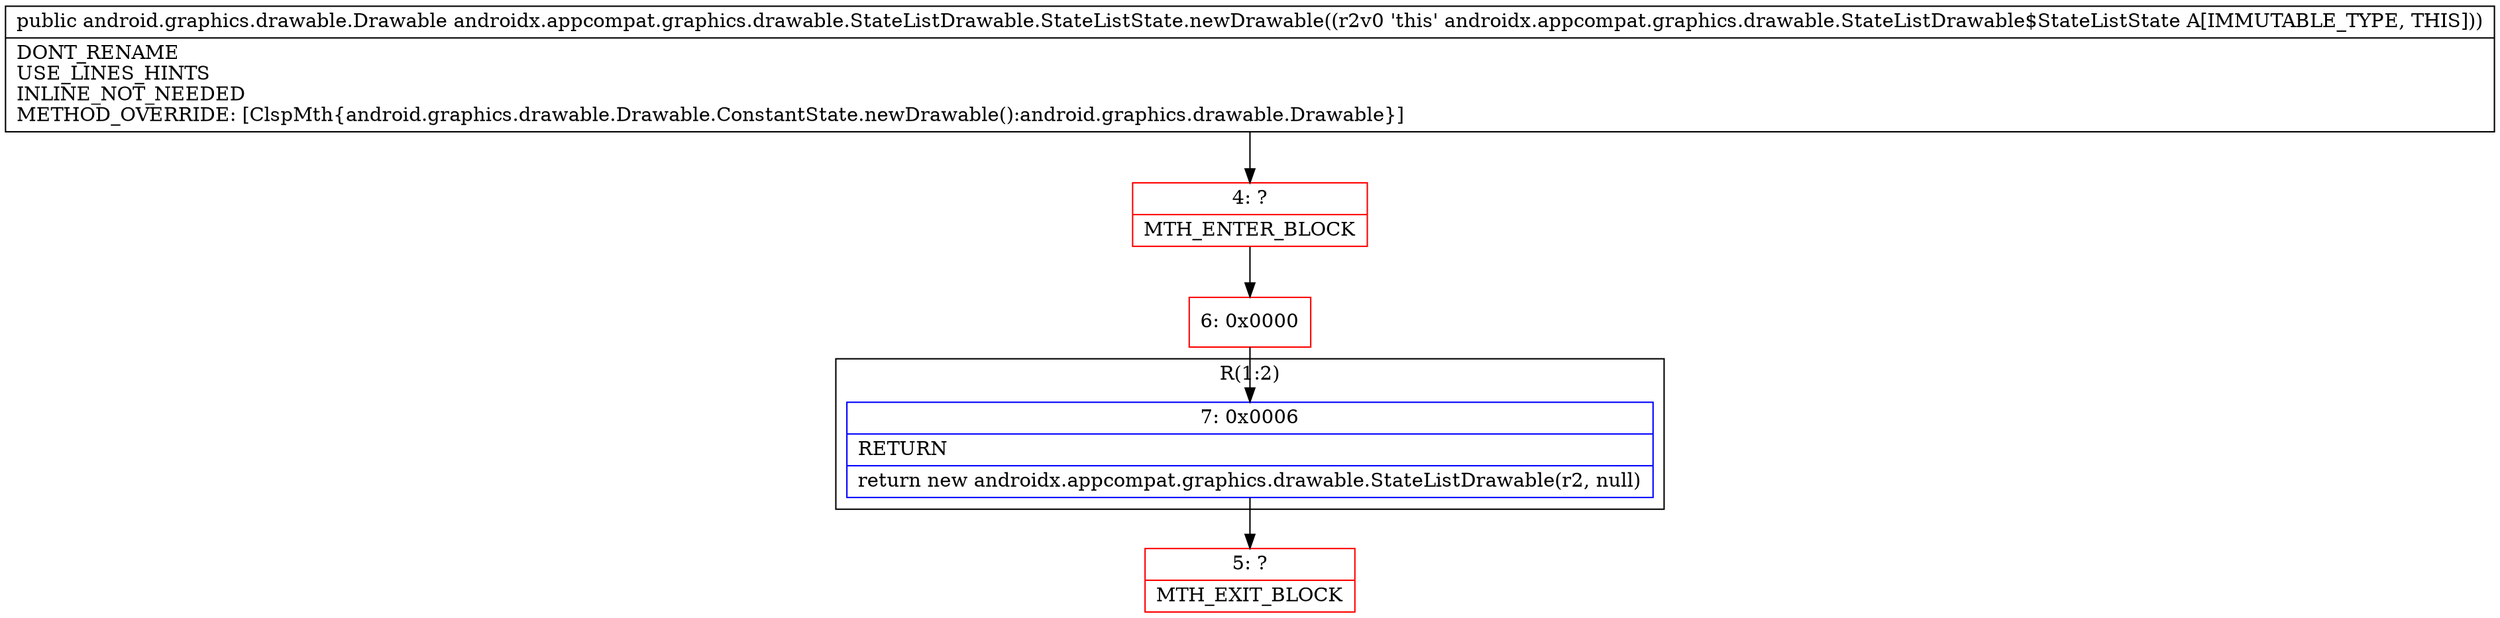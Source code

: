 digraph "CFG forandroidx.appcompat.graphics.drawable.StateListDrawable.StateListState.newDrawable()Landroid\/graphics\/drawable\/Drawable;" {
subgraph cluster_Region_173340482 {
label = "R(1:2)";
node [shape=record,color=blue];
Node_7 [shape=record,label="{7\:\ 0x0006|RETURN\l|return new androidx.appcompat.graphics.drawable.StateListDrawable(r2, null)\l}"];
}
Node_4 [shape=record,color=red,label="{4\:\ ?|MTH_ENTER_BLOCK\l}"];
Node_6 [shape=record,color=red,label="{6\:\ 0x0000}"];
Node_5 [shape=record,color=red,label="{5\:\ ?|MTH_EXIT_BLOCK\l}"];
MethodNode[shape=record,label="{public android.graphics.drawable.Drawable androidx.appcompat.graphics.drawable.StateListDrawable.StateListState.newDrawable((r2v0 'this' androidx.appcompat.graphics.drawable.StateListDrawable$StateListState A[IMMUTABLE_TYPE, THIS]))  | DONT_RENAME\lUSE_LINES_HINTS\lINLINE_NOT_NEEDED\lMETHOD_OVERRIDE: [ClspMth\{android.graphics.drawable.Drawable.ConstantState.newDrawable():android.graphics.drawable.Drawable\}]\l}"];
MethodNode -> Node_4;Node_7 -> Node_5;
Node_4 -> Node_6;
Node_6 -> Node_7;
}

